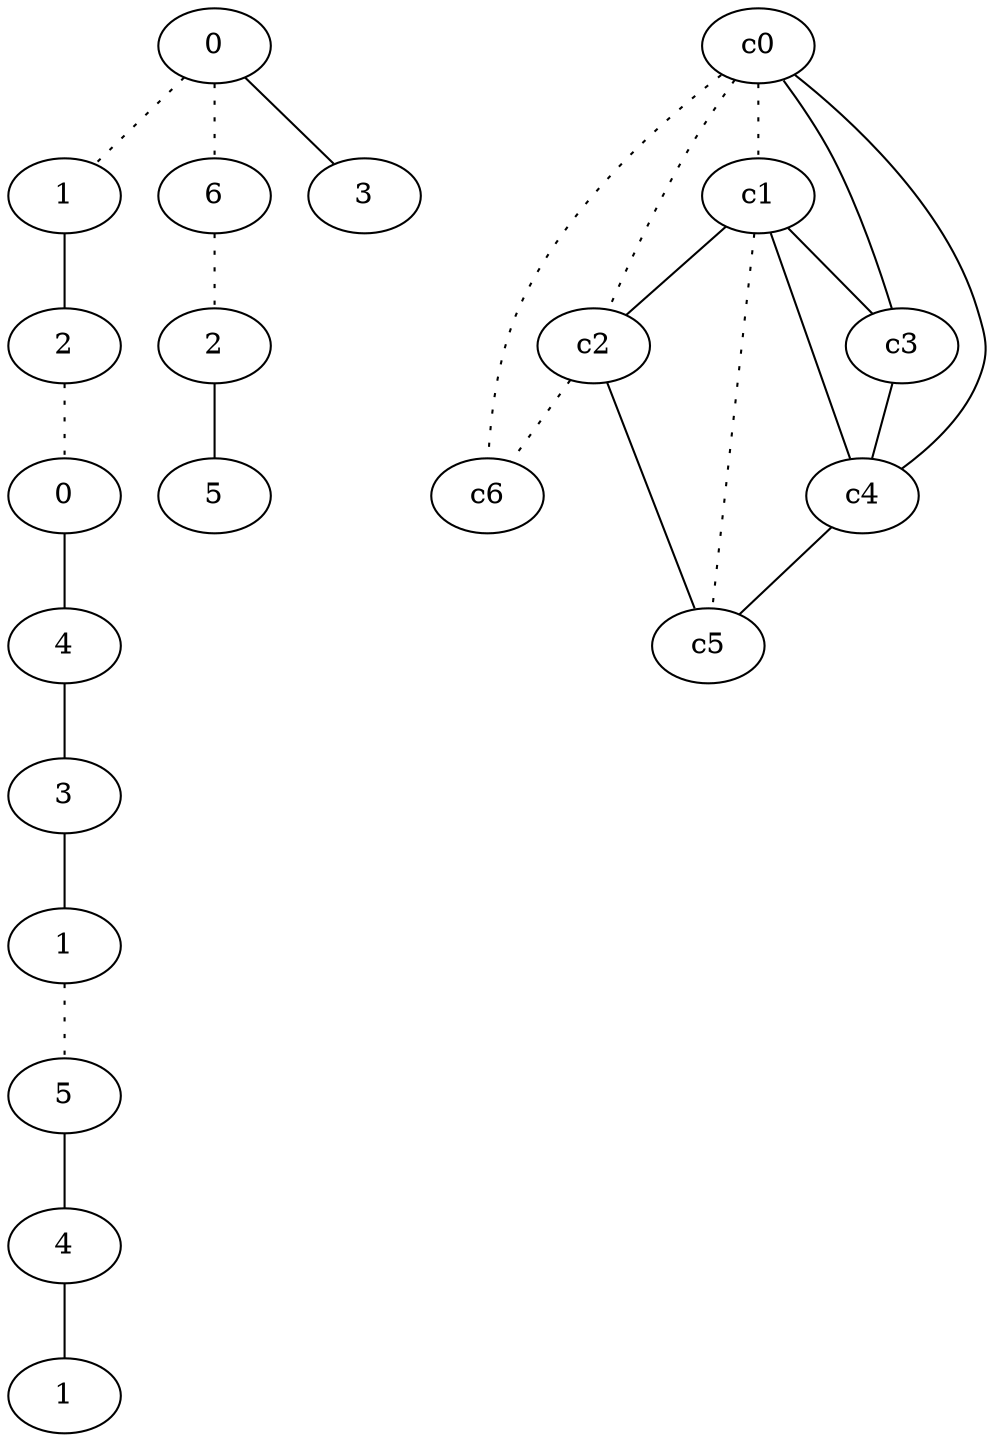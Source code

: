 graph {
a0[label=0];
a1[label=1];
a2[label=2];
a3[label=0];
a4[label=4];
a5[label=3];
a6[label=1];
a7[label=5];
a8[label=4];
a9[label=1];
a10[label=6];
a11[label=2];
a12[label=5];
a13[label=3];
a0 -- a1 [style=dotted];
a0 -- a10 [style=dotted];
a0 -- a13;
a1 -- a2;
a2 -- a3 [style=dotted];
a3 -- a4;
a4 -- a5;
a5 -- a6;
a6 -- a7 [style=dotted];
a7 -- a8;
a8 -- a9;
a10 -- a11 [style=dotted];
a11 -- a12;
c0 -- c1 [style=dotted];
c0 -- c2 [style=dotted];
c0 -- c3;
c0 -- c4;
c0 -- c6 [style=dotted];
c1 -- c2;
c1 -- c3;
c1 -- c4;
c1 -- c5 [style=dotted];
c2 -- c5;
c2 -- c6 [style=dotted];
c3 -- c4;
c4 -- c5;
}
